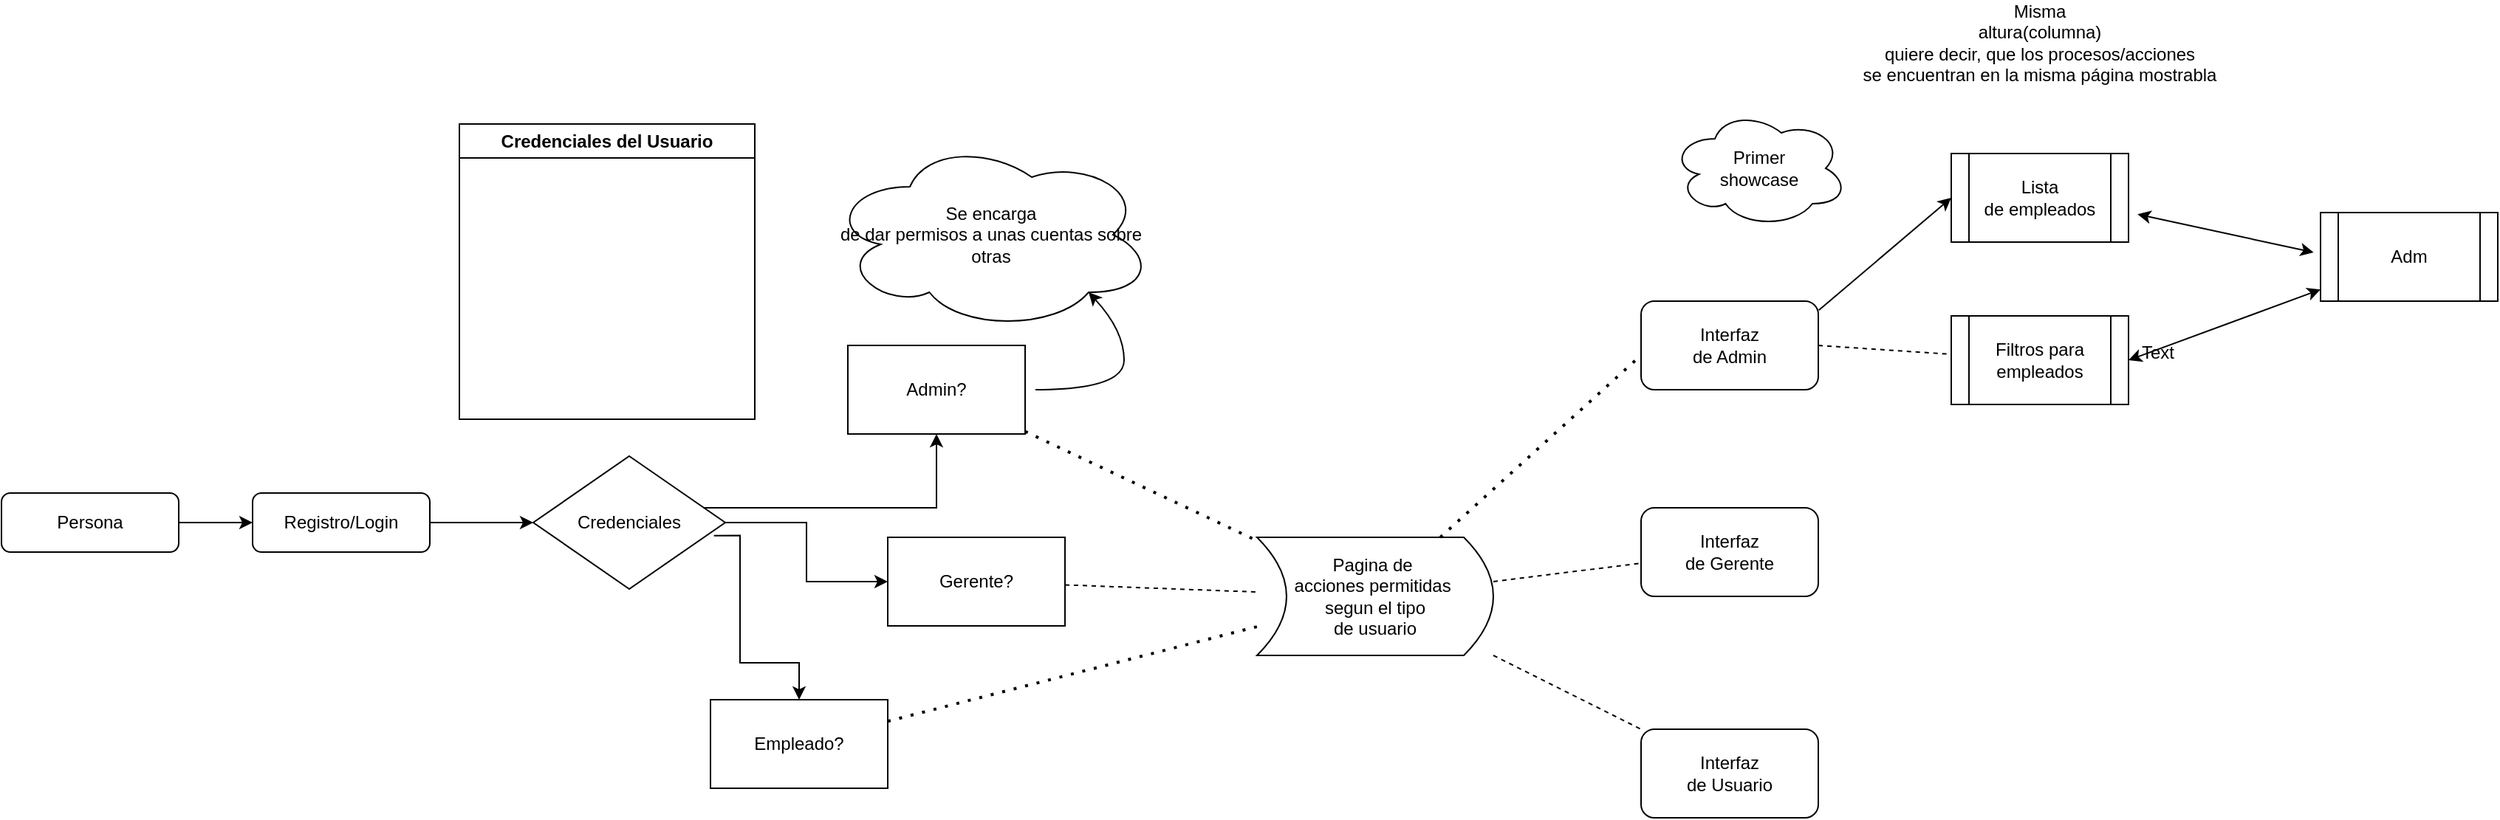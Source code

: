 <mxfile version="24.2.2" type="github">
  <diagram id="C5RBs43oDa-KdzZeNtuy" name="Page-1">
    <mxGraphModel dx="1988" dy="638" grid="1" gridSize="10" guides="1" tooltips="1" connect="1" arrows="1" fold="1" page="1" pageScale="1" pageWidth="827" pageHeight="1169" math="0" shadow="0">
      <root>
        <mxCell id="WIyWlLk6GJQsqaUBKTNV-0" />
        <mxCell id="WIyWlLk6GJQsqaUBKTNV-1" parent="WIyWlLk6GJQsqaUBKTNV-0" />
        <mxCell id="QXl1rqGvK_N5IzJprdL_-4" value="" style="edgeStyle=orthogonalEdgeStyle;rounded=0;orthogonalLoop=1;jettySize=auto;html=1;" edge="1" parent="WIyWlLk6GJQsqaUBKTNV-1" source="WIyWlLk6GJQsqaUBKTNV-12">
          <mxGeometry relative="1" as="geometry">
            <mxPoint x="-50" y="360" as="targetPoint" />
          </mxGeometry>
        </mxCell>
        <mxCell id="WIyWlLk6GJQsqaUBKTNV-12" value="Persona" style="rounded=1;whiteSpace=wrap;html=1;fontSize=12;glass=0;strokeWidth=1;shadow=0;" parent="WIyWlLk6GJQsqaUBKTNV-1" vertex="1">
          <mxGeometry x="-220" y="340" width="120" height="40" as="geometry" />
        </mxCell>
        <mxCell id="QXl1rqGvK_N5IzJprdL_-7" style="edgeStyle=orthogonalEdgeStyle;rounded=0;orthogonalLoop=1;jettySize=auto;html=1;" edge="1" parent="WIyWlLk6GJQsqaUBKTNV-1" source="QXl1rqGvK_N5IzJprdL_-5" target="QXl1rqGvK_N5IzJprdL_-6">
          <mxGeometry relative="1" as="geometry" />
        </mxCell>
        <mxCell id="QXl1rqGvK_N5IzJprdL_-5" value="Registro/Login" style="rounded=1;whiteSpace=wrap;html=1;fontSize=12;glass=0;strokeWidth=1;shadow=0;" vertex="1" parent="WIyWlLk6GJQsqaUBKTNV-1">
          <mxGeometry x="-50" y="340" width="120" height="40" as="geometry" />
        </mxCell>
        <mxCell id="QXl1rqGvK_N5IzJprdL_-17" style="edgeStyle=orthogonalEdgeStyle;rounded=0;orthogonalLoop=1;jettySize=auto;html=1;" edge="1" parent="WIyWlLk6GJQsqaUBKTNV-1" source="QXl1rqGvK_N5IzJprdL_-6" target="QXl1rqGvK_N5IzJprdL_-15">
          <mxGeometry relative="1" as="geometry" />
        </mxCell>
        <mxCell id="QXl1rqGvK_N5IzJprdL_-18" style="edgeStyle=orthogonalEdgeStyle;rounded=0;orthogonalLoop=1;jettySize=auto;html=1;" edge="1" parent="WIyWlLk6GJQsqaUBKTNV-1" source="QXl1rqGvK_N5IzJprdL_-6" target="QXl1rqGvK_N5IzJprdL_-10">
          <mxGeometry relative="1" as="geometry">
            <Array as="points">
              <mxPoint x="413" y="350" />
            </Array>
          </mxGeometry>
        </mxCell>
        <mxCell id="QXl1rqGvK_N5IzJprdL_-6" value="Credenciales" style="rhombus;whiteSpace=wrap;html=1;" vertex="1" parent="WIyWlLk6GJQsqaUBKTNV-1">
          <mxGeometry x="140" y="315" width="130" height="90" as="geometry" />
        </mxCell>
        <mxCell id="QXl1rqGvK_N5IzJprdL_-8" value="Credenciales del Usuario" style="swimlane;whiteSpace=wrap;html=1;" vertex="1" parent="WIyWlLk6GJQsqaUBKTNV-1">
          <mxGeometry x="90" y="90" width="200" height="200" as="geometry" />
        </mxCell>
        <mxCell id="QXl1rqGvK_N5IzJprdL_-10" value="Admin?" style="whiteSpace=wrap;html=1;" vertex="1" parent="WIyWlLk6GJQsqaUBKTNV-1">
          <mxGeometry x="353" y="240" width="120" height="60" as="geometry" />
        </mxCell>
        <mxCell id="QXl1rqGvK_N5IzJprdL_-13" value="" style="edgeStyle=orthogonalEdgeStyle;rounded=0;orthogonalLoop=1;jettySize=auto;html=1;exitX=0.941;exitY=0.598;exitDx=0;exitDy=0;exitPerimeter=0;" edge="1" parent="WIyWlLk6GJQsqaUBKTNV-1" target="QXl1rqGvK_N5IzJprdL_-14" source="QXl1rqGvK_N5IzJprdL_-6">
          <mxGeometry relative="1" as="geometry">
            <mxPoint x="240.0" y="420.04" as="sourcePoint" />
            <Array as="points">
              <mxPoint x="280" y="369" />
              <mxPoint x="280" y="455" />
            </Array>
          </mxGeometry>
        </mxCell>
        <mxCell id="QXl1rqGvK_N5IzJprdL_-14" value="Empleado?" style="whiteSpace=wrap;html=1;" vertex="1" parent="WIyWlLk6GJQsqaUBKTNV-1">
          <mxGeometry x="260" y="480" width="120" height="60" as="geometry" />
        </mxCell>
        <mxCell id="QXl1rqGvK_N5IzJprdL_-15" value="Gerente?" style="whiteSpace=wrap;html=1;" vertex="1" parent="WIyWlLk6GJQsqaUBKTNV-1">
          <mxGeometry x="380" y="370" width="120" height="60" as="geometry" />
        </mxCell>
        <mxCell id="QXl1rqGvK_N5IzJprdL_-19" value="Se encarga&lt;div&gt;de dar permisos a unas cuentas sobre otras&lt;/div&gt;" style="ellipse;shape=cloud;whiteSpace=wrap;html=1;" vertex="1" parent="WIyWlLk6GJQsqaUBKTNV-1">
          <mxGeometry x="340" y="100" width="220" height="130" as="geometry" />
        </mxCell>
        <mxCell id="QXl1rqGvK_N5IzJprdL_-21" value="" style="curved=1;endArrow=classic;html=1;rounded=0;entryX=0.8;entryY=0.8;entryDx=0;entryDy=0;entryPerimeter=0;" edge="1" parent="WIyWlLk6GJQsqaUBKTNV-1" target="QXl1rqGvK_N5IzJprdL_-19">
          <mxGeometry width="50" height="50" relative="1" as="geometry">
            <mxPoint x="480" y="270" as="sourcePoint" />
            <mxPoint x="540" y="220" as="targetPoint" />
            <Array as="points">
              <mxPoint x="540" y="270" />
              <mxPoint x="540" y="230" />
            </Array>
          </mxGeometry>
        </mxCell>
        <mxCell id="QXl1rqGvK_N5IzJprdL_-22" value="Pagina de&amp;nbsp;&lt;div&gt;acciones permitidas&amp;nbsp;&lt;/div&gt;&lt;div&gt;segun el tipo&lt;/div&gt;&lt;div&gt;de usuario&lt;/div&gt;" style="shape=dataStorage;whiteSpace=wrap;html=1;fixedSize=1;direction=west;" vertex="1" parent="WIyWlLk6GJQsqaUBKTNV-1">
          <mxGeometry x="630" y="370" width="160" height="80" as="geometry" />
        </mxCell>
        <mxCell id="QXl1rqGvK_N5IzJprdL_-23" value="" style="endArrow=none;dashed=1;html=1;rounded=0;" edge="1" parent="WIyWlLk6GJQsqaUBKTNV-1" source="QXl1rqGvK_N5IzJprdL_-15" target="QXl1rqGvK_N5IzJprdL_-22">
          <mxGeometry width="50" height="50" relative="1" as="geometry">
            <mxPoint x="500" y="470" as="sourcePoint" />
            <mxPoint x="570.711" y="420" as="targetPoint" />
          </mxGeometry>
        </mxCell>
        <mxCell id="QXl1rqGvK_N5IzJprdL_-24" value="" style="endArrow=none;dashed=1;html=1;dashPattern=1 3;strokeWidth=2;rounded=0;" edge="1" parent="WIyWlLk6GJQsqaUBKTNV-1" source="QXl1rqGvK_N5IzJprdL_-14" target="QXl1rqGvK_N5IzJprdL_-22">
          <mxGeometry width="50" height="50" relative="1" as="geometry">
            <mxPoint x="380" y="560" as="sourcePoint" />
            <mxPoint x="450.711" y="510" as="targetPoint" />
          </mxGeometry>
        </mxCell>
        <mxCell id="QXl1rqGvK_N5IzJprdL_-25" value="" style="endArrow=none;dashed=1;html=1;dashPattern=1 3;strokeWidth=2;rounded=0;" edge="1" parent="WIyWlLk6GJQsqaUBKTNV-1" source="QXl1rqGvK_N5IzJprdL_-10" target="QXl1rqGvK_N5IzJprdL_-22">
          <mxGeometry width="50" height="50" relative="1" as="geometry">
            <mxPoint x="473" y="320" as="sourcePoint" />
            <mxPoint x="543.711" y="270" as="targetPoint" />
          </mxGeometry>
        </mxCell>
        <mxCell id="QXl1rqGvK_N5IzJprdL_-26" value="Interfaz&lt;div&gt;de Admin&lt;/div&gt;" style="rounded=1;whiteSpace=wrap;html=1;" vertex="1" parent="WIyWlLk6GJQsqaUBKTNV-1">
          <mxGeometry x="890" y="210" width="120" height="60" as="geometry" />
        </mxCell>
        <mxCell id="QXl1rqGvK_N5IzJprdL_-27" value="Interfaz&lt;div&gt;de Gerente&lt;/div&gt;" style="rounded=1;whiteSpace=wrap;html=1;" vertex="1" parent="WIyWlLk6GJQsqaUBKTNV-1">
          <mxGeometry x="890" y="350" width="120" height="60" as="geometry" />
        </mxCell>
        <mxCell id="QXl1rqGvK_N5IzJprdL_-28" value="Interfaz&lt;div&gt;de Usuario&lt;/div&gt;" style="rounded=1;whiteSpace=wrap;html=1;" vertex="1" parent="WIyWlLk6GJQsqaUBKTNV-1">
          <mxGeometry x="890" y="500" width="120" height="60" as="geometry" />
        </mxCell>
        <mxCell id="QXl1rqGvK_N5IzJprdL_-29" value="" style="endArrow=none;dashed=1;html=1;dashPattern=1 3;strokeWidth=2;rounded=0;entryX=-0.011;entryY=0.631;entryDx=0;entryDy=0;entryPerimeter=0;" edge="1" parent="WIyWlLk6GJQsqaUBKTNV-1" source="QXl1rqGvK_N5IzJprdL_-22" target="QXl1rqGvK_N5IzJprdL_-26">
          <mxGeometry width="50" height="50" relative="1" as="geometry">
            <mxPoint x="790" y="460" as="sourcePoint" />
            <mxPoint x="860.711" y="410" as="targetPoint" />
          </mxGeometry>
        </mxCell>
        <mxCell id="QXl1rqGvK_N5IzJprdL_-31" value="" style="endArrow=none;dashed=1;html=1;rounded=0;" edge="1" parent="WIyWlLk6GJQsqaUBKTNV-1" source="QXl1rqGvK_N5IzJprdL_-22" target="QXl1rqGvK_N5IzJprdL_-27">
          <mxGeometry width="50" height="50" relative="1" as="geometry">
            <mxPoint x="790" y="460" as="sourcePoint" />
            <mxPoint x="860.711" y="410" as="targetPoint" />
          </mxGeometry>
        </mxCell>
        <mxCell id="QXl1rqGvK_N5IzJprdL_-32" value="" style="endArrow=none;dashed=1;html=1;rounded=0;" edge="1" parent="WIyWlLk6GJQsqaUBKTNV-1" source="QXl1rqGvK_N5IzJprdL_-22" target="QXl1rqGvK_N5IzJprdL_-28">
          <mxGeometry width="50" height="50" relative="1" as="geometry">
            <mxPoint x="790" y="460" as="sourcePoint" />
            <mxPoint x="860.711" y="410" as="targetPoint" />
          </mxGeometry>
        </mxCell>
        <mxCell id="QXl1rqGvK_N5IzJprdL_-33" value="" style="endArrow=classic;html=1;rounded=0;exitX=1.003;exitY=0.103;exitDx=0;exitDy=0;exitPerimeter=0;entryX=0;entryY=0.5;entryDx=0;entryDy=0;" edge="1" parent="WIyWlLk6GJQsqaUBKTNV-1" source="QXl1rqGvK_N5IzJprdL_-26" target="QXl1rqGvK_N5IzJprdL_-35">
          <mxGeometry width="50" height="50" relative="1" as="geometry">
            <mxPoint x="1030" y="230" as="sourcePoint" />
            <mxPoint x="1080" y="180" as="targetPoint" />
          </mxGeometry>
        </mxCell>
        <mxCell id="QXl1rqGvK_N5IzJprdL_-34" value="Adm" style="shape=process;whiteSpace=wrap;html=1;backgroundOutline=1;" vertex="1" parent="WIyWlLk6GJQsqaUBKTNV-1">
          <mxGeometry x="1350" y="150" width="120" height="60" as="geometry" />
        </mxCell>
        <mxCell id="QXl1rqGvK_N5IzJprdL_-35" value="Lista&lt;div&gt;de empleados&lt;/div&gt;" style="shape=process;whiteSpace=wrap;html=1;backgroundOutline=1;" vertex="1" parent="WIyWlLk6GJQsqaUBKTNV-1">
          <mxGeometry x="1100" y="110" width="120" height="60" as="geometry" />
        </mxCell>
        <mxCell id="QXl1rqGvK_N5IzJprdL_-36" value="Primer&lt;div&gt;showcase&lt;/div&gt;" style="ellipse;shape=cloud;whiteSpace=wrap;html=1;" vertex="1" parent="WIyWlLk6GJQsqaUBKTNV-1">
          <mxGeometry x="910" y="80" width="120" height="80" as="geometry" />
        </mxCell>
        <mxCell id="QXl1rqGvK_N5IzJprdL_-37" value="Filtros para empleados" style="shape=process;whiteSpace=wrap;html=1;backgroundOutline=1;" vertex="1" parent="WIyWlLk6GJQsqaUBKTNV-1">
          <mxGeometry x="1100" y="220" width="120" height="60" as="geometry" />
        </mxCell>
        <mxCell id="QXl1rqGvK_N5IzJprdL_-39" value="" style="endArrow=none;dashed=1;html=1;rounded=0;" edge="1" parent="WIyWlLk6GJQsqaUBKTNV-1" target="QXl1rqGvK_N5IzJprdL_-37">
          <mxGeometry width="50" height="50" relative="1" as="geometry">
            <mxPoint x="1010" y="240" as="sourcePoint" />
            <mxPoint x="1060" y="190" as="targetPoint" />
          </mxGeometry>
        </mxCell>
        <mxCell id="QXl1rqGvK_N5IzJprdL_-49" value="" style="endArrow=classic;startArrow=classic;html=1;rounded=0;exitX=1.051;exitY=0.686;exitDx=0;exitDy=0;exitPerimeter=0;entryX=-0.039;entryY=0.45;entryDx=0;entryDy=0;entryPerimeter=0;" edge="1" parent="WIyWlLk6GJQsqaUBKTNV-1" source="QXl1rqGvK_N5IzJprdL_-35" target="QXl1rqGvK_N5IzJprdL_-34">
          <mxGeometry width="50" height="50" relative="1" as="geometry">
            <mxPoint x="1260" y="190" as="sourcePoint" />
            <mxPoint x="1310" y="140" as="targetPoint" />
          </mxGeometry>
        </mxCell>
        <mxCell id="QXl1rqGvK_N5IzJprdL_-50" value="" style="endArrow=classic;startArrow=classic;html=1;rounded=0;exitX=1;exitY=0.5;exitDx=0;exitDy=0;exitPerimeter=0;" edge="1" parent="WIyWlLk6GJQsqaUBKTNV-1" source="QXl1rqGvK_N5IzJprdL_-37" target="QXl1rqGvK_N5IzJprdL_-34">
          <mxGeometry width="50" height="50" relative="1" as="geometry">
            <mxPoint x="1220" y="237" as="sourcePoint" />
            <mxPoint x="1339" y="223" as="targetPoint" />
          </mxGeometry>
        </mxCell>
        <mxCell id="QXl1rqGvK_N5IzJprdL_-51" value="Text" style="text;html=1;align=center;verticalAlign=middle;whiteSpace=wrap;rounded=0;" vertex="1" parent="WIyWlLk6GJQsqaUBKTNV-1">
          <mxGeometry x="1210" y="230" width="60" height="30" as="geometry" />
        </mxCell>
        <mxCell id="QXl1rqGvK_N5IzJprdL_-53" value="Misma&lt;div&gt;altura(columna)&lt;/div&gt;&lt;div&gt;quiere decir, que los procesos/acciones&lt;/div&gt;&lt;div&gt;se encuentran en la misma página mostrabla&lt;/div&gt;" style="text;html=1;align=center;verticalAlign=middle;whiteSpace=wrap;rounded=0;" vertex="1" parent="WIyWlLk6GJQsqaUBKTNV-1">
          <mxGeometry x="890" y="20" width="540" height="30" as="geometry" />
        </mxCell>
      </root>
    </mxGraphModel>
  </diagram>
</mxfile>
